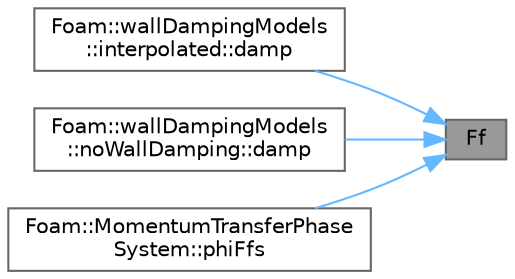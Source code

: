 digraph "Ff"
{
 // LATEX_PDF_SIZE
  bgcolor="transparent";
  edge [fontname=Helvetica,fontsize=10,labelfontname=Helvetica,labelfontsize=10];
  node [fontname=Helvetica,fontsize=10,shape=box,height=0.2,width=0.4];
  rankdir="RL";
  Node1 [id="Node000001",label="Ff",height=0.2,width=0.4,color="gray40", fillcolor="grey60", style="filled", fontcolor="black",tooltip=" "];
  Node1 -> Node2 [id="edge1_Node000001_Node000002",dir="back",color="steelblue1",style="solid",tooltip=" "];
  Node2 [id="Node000002",label="Foam::wallDampingModels\l::interpolated::damp",height=0.2,width=0.4,color="grey40", fillcolor="white", style="filled",URL="$classFoam_1_1wallDampingModels_1_1interpolated.html#a2a1a5630829e4a0aa6c3400c18fbdb83",tooltip=" "];
  Node1 -> Node3 [id="edge2_Node000001_Node000003",dir="back",color="steelblue1",style="solid",tooltip=" "];
  Node3 [id="Node000003",label="Foam::wallDampingModels\l::noWallDamping::damp",height=0.2,width=0.4,color="grey40", fillcolor="white", style="filled",URL="$classFoam_1_1wallDampingModels_1_1noWallDamping.html#a2a1a5630829e4a0aa6c3400c18fbdb83",tooltip=" "];
  Node1 -> Node4 [id="edge3_Node000001_Node000004",dir="back",color="steelblue1",style="solid",tooltip=" "];
  Node4 [id="Node000004",label="Foam::MomentumTransferPhase\lSystem::phiFfs",height=0.2,width=0.4,color="grey40", fillcolor="white", style="filled",URL="$classFoam_1_1MomentumTransferPhaseSystem.html#abba55466635624cfc495ba28f6174513",tooltip=" "];
}
